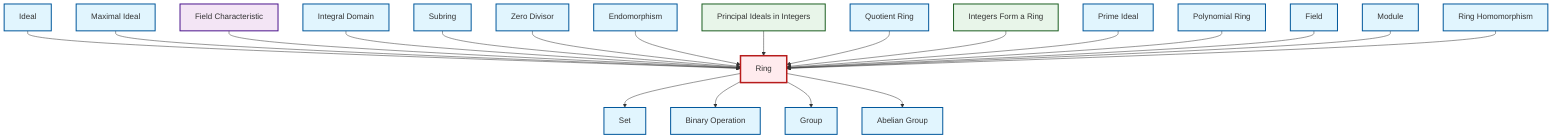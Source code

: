 graph TD
    classDef definition fill:#e1f5fe,stroke:#01579b,stroke-width:2px
    classDef theorem fill:#f3e5f5,stroke:#4a148c,stroke-width:2px
    classDef axiom fill:#fff3e0,stroke:#e65100,stroke-width:2px
    classDef example fill:#e8f5e9,stroke:#1b5e20,stroke-width:2px
    classDef current fill:#ffebee,stroke:#b71c1c,stroke-width:3px
    def-ring-homomorphism["Ring Homomorphism"]:::definition
    def-integral-domain["Integral Domain"]:::definition
    def-module["Module"]:::definition
    def-group["Group"]:::definition
    def-binary-operation["Binary Operation"]:::definition
    def-ring["Ring"]:::definition
    def-ideal["Ideal"]:::definition
    def-subring["Subring"]:::definition
    def-endomorphism["Endomorphism"]:::definition
    def-polynomial-ring["Polynomial Ring"]:::definition
    def-zero-divisor["Zero Divisor"]:::definition
    def-prime-ideal["Prime Ideal"]:::definition
    def-field["Field"]:::definition
    def-quotient-ring["Quotient Ring"]:::definition
    ex-principal-ideal["Principal Ideals in Integers"]:::example
    def-maximal-ideal["Maximal Ideal"]:::definition
    def-set["Set"]:::definition
    thm-field-characteristic["Field Characteristic"]:::theorem
    def-abelian-group["Abelian Group"]:::definition
    ex-integers-ring["Integers Form a Ring"]:::example
    def-ideal --> def-ring
    def-maximal-ideal --> def-ring
    thm-field-characteristic --> def-ring
    def-integral-domain --> def-ring
    def-subring --> def-ring
    def-zero-divisor --> def-ring
    def-endomorphism --> def-ring
    ex-principal-ideal --> def-ring
    def-quotient-ring --> def-ring
    def-ring --> def-set
    ex-integers-ring --> def-ring
    def-ring --> def-binary-operation
    def-prime-ideal --> def-ring
    def-polynomial-ring --> def-ring
    def-field --> def-ring
    def-module --> def-ring
    def-ring --> def-group
    def-ring --> def-abelian-group
    def-ring-homomorphism --> def-ring
    class def-ring current